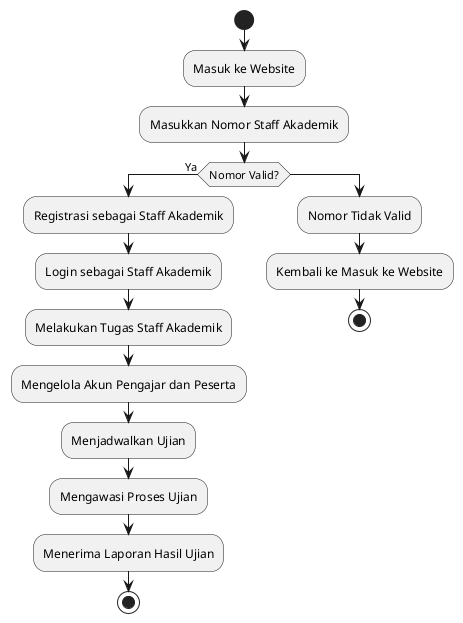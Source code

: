 @startuml
start

:Masuk ke Website;
:Masukkan Nomor Staff Akademik;

if (Nomor Valid?) then (Ya)
  :Registrasi sebagai Staff Akademik;
  :Login sebagai Staff Akademik;
  :Melakukan Tugas Staff Akademik;
  :Mengelola Akun Pengajar dan Peserta;
  :Menjadwalkan Ujian;
  :Mengawasi Proses Ujian;
  :Menerima Laporan Hasil Ujian;
  stop
else
  :Nomor Tidak Valid;
  :Kembali ke Masuk ke Website;
  stop
endif

@enduml
